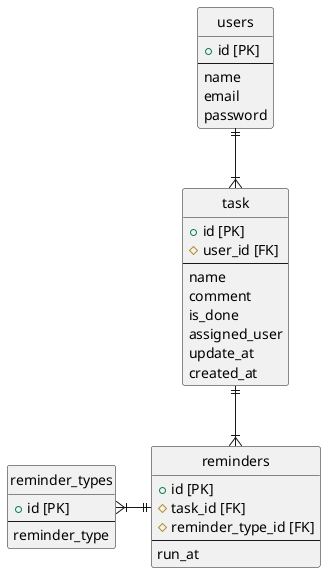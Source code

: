 @startuml

hide circle
skinparam linetype ortho

entity "users" {
  + id [PK]
  --
  name
  email
  password
}



entity "task" {
  + id [PK]
  # user_id [FK]
  --
  name
  comment
  is_done
  assigned_user
  update_at
  created_at
}

entity "reminders" {
  + id [PK]
  # task_id [FK]
  # reminder_type_id [FK]
  --
  run_at
}

entity "reminder_types" {
  + id [PK]
  --
  reminder_type
}

task ||-d-|{ reminders
' folders ||-d-|{ treetable
reminders ||-l-|{ reminder_types
' documents ||-l-|{ documents_users
' users ||-r-|{ folders_users
users ||--|{ task
@enduml